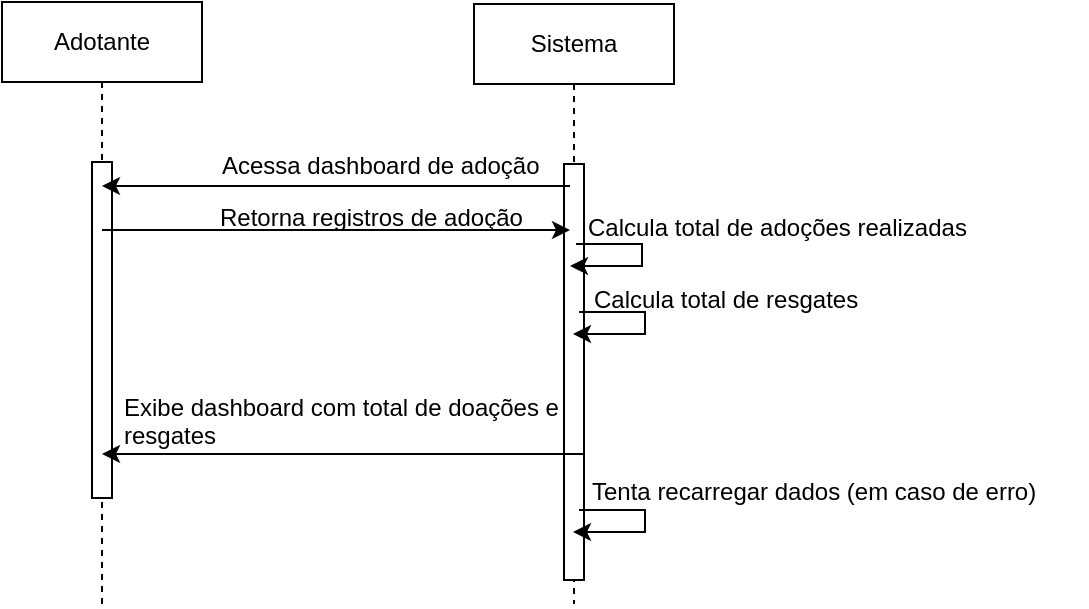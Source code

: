 <mxfile version="24.7.17">
  <diagram name="Page-1" id="2YBvvXClWsGukQMizWep">
    <mxGraphModel dx="1120" dy="460" grid="0" gridSize="10" guides="1" tooltips="1" connect="1" arrows="1" fold="1" page="1" pageScale="1" pageWidth="850" pageHeight="1100" math="0" shadow="0">
      <root>
        <mxCell id="0" />
        <mxCell id="1" parent="0" />
        <mxCell id="5Aw49rlXTX3ka1FW17A9-3" value="Sistema" style="shape=umlLifeline;perimeter=lifelinePerimeter;whiteSpace=wrap;html=1;container=0;dropTarget=0;collapsible=0;recursiveResize=0;outlineConnect=0;portConstraint=eastwest;newEdgeStyle={&quot;edgeStyle&quot;:&quot;elbowEdgeStyle&quot;,&quot;elbow&quot;:&quot;vertical&quot;,&quot;curved&quot;:0,&quot;rounded&quot;:0};" parent="1" vertex="1">
          <mxGeometry x="250" y="40" width="100" height="300" as="geometry" />
        </mxCell>
        <mxCell id="5Aw49rlXTX3ka1FW17A9-4" value="" style="html=1;points=[];perimeter=orthogonalPerimeter;outlineConnect=0;targetShapes=umlLifeline;portConstraint=eastwest;newEdgeStyle={&quot;edgeStyle&quot;:&quot;elbowEdgeStyle&quot;,&quot;elbow&quot;:&quot;vertical&quot;,&quot;curved&quot;:0,&quot;rounded&quot;:0};" parent="5Aw49rlXTX3ka1FW17A9-3" vertex="1">
          <mxGeometry x="45" y="80" width="10" height="208" as="geometry" />
        </mxCell>
        <mxCell id="XyS3htgc_D6Mv0wNhRds-1" value="Adotante" style="shape=umlLifeline;perimeter=lifelinePerimeter;whiteSpace=wrap;html=1;container=0;dropTarget=0;collapsible=0;recursiveResize=0;outlineConnect=0;portConstraint=eastwest;newEdgeStyle={&quot;edgeStyle&quot;:&quot;elbowEdgeStyle&quot;,&quot;elbow&quot;:&quot;vertical&quot;,&quot;curved&quot;:0,&quot;rounded&quot;:0};" parent="1" vertex="1">
          <mxGeometry x="14" y="39" width="100" height="302" as="geometry" />
        </mxCell>
        <mxCell id="XyS3htgc_D6Mv0wNhRds-2" value="" style="html=1;points=[];perimeter=orthogonalPerimeter;outlineConnect=0;targetShapes=umlLifeline;portConstraint=eastwest;newEdgeStyle={&quot;edgeStyle&quot;:&quot;elbowEdgeStyle&quot;,&quot;elbow&quot;:&quot;vertical&quot;,&quot;curved&quot;:0,&quot;rounded&quot;:0};" parent="XyS3htgc_D6Mv0wNhRds-1" vertex="1">
          <mxGeometry x="45" y="80" width="10" height="168" as="geometry" />
        </mxCell>
        <mxCell id="XyS3htgc_D6Mv0wNhRds-5" value="Acessa dashboard de adoção" style="text;whiteSpace=wrap;" parent="1" vertex="1">
          <mxGeometry x="122" y="107" width="176" height="36" as="geometry" />
        </mxCell>
        <mxCell id="XyS3htgc_D6Mv0wNhRds-6" value="" style="endArrow=classic;html=1;rounded=0;exitX=1;exitY=0;exitDx=0;exitDy=0;" parent="1" target="XyS3htgc_D6Mv0wNhRds-1" edge="1">
          <mxGeometry width="50" height="50" relative="1" as="geometry">
            <mxPoint x="298" y="131" as="sourcePoint" />
            <mxPoint x="107.5" y="131" as="targetPoint" />
          </mxGeometry>
        </mxCell>
        <mxCell id="XyS3htgc_D6Mv0wNhRds-7" value="Retorna registros de adoção" style="text;whiteSpace=wrap;" parent="1" vertex="1">
          <mxGeometry x="120.5" y="133" width="179" height="23" as="geometry" />
        </mxCell>
        <mxCell id="XyS3htgc_D6Mv0wNhRds-8" value="" style="endArrow=classic;html=1;rounded=0;" parent="1" edge="1" source="XyS3htgc_D6Mv0wNhRds-1">
          <mxGeometry width="50" height="50" relative="1" as="geometry">
            <mxPoint x="106" y="153" as="sourcePoint" />
            <mxPoint x="298" y="153" as="targetPoint" />
          </mxGeometry>
        </mxCell>
        <mxCell id="XyS3htgc_D6Mv0wNhRds-9" value="Calcula total de adoções realizadas" style="text;whiteSpace=wrap;" parent="1" vertex="1">
          <mxGeometry x="305" y="138" width="217" height="36" as="geometry" />
        </mxCell>
        <mxCell id="XyS3htgc_D6Mv0wNhRds-11" value="" style="endArrow=classic;html=1;rounded=0;" parent="1" edge="1">
          <mxGeometry width="50" height="50" relative="1" as="geometry">
            <mxPoint x="302.5" y="293" as="sourcePoint" />
            <mxPoint x="299.5" y="304" as="targetPoint" />
            <Array as="points">
              <mxPoint x="335.5" y="293" />
              <mxPoint x="335.5" y="304" />
            </Array>
          </mxGeometry>
        </mxCell>
        <mxCell id="XyS3htgc_D6Mv0wNhRds-12" value="" style="endArrow=classic;html=1;rounded=0;" parent="1" edge="1">
          <mxGeometry width="50" height="50" relative="1" as="geometry">
            <mxPoint x="301" y="160" as="sourcePoint" />
            <mxPoint x="298" y="171" as="targetPoint" />
            <Array as="points">
              <mxPoint x="334" y="160" />
              <mxPoint x="334" y="171" />
            </Array>
          </mxGeometry>
        </mxCell>
        <mxCell id="XyS3htgc_D6Mv0wNhRds-13" value="Calcula total de resgates" style="text;whiteSpace=wrap;" parent="1" vertex="1">
          <mxGeometry x="308" y="174" width="160" height="36" as="geometry" />
        </mxCell>
        <mxCell id="XyS3htgc_D6Mv0wNhRds-14" value="" style="endArrow=classic;html=1;rounded=0;" parent="1" edge="1">
          <mxGeometry width="50" height="50" relative="1" as="geometry">
            <mxPoint x="302.5" y="194" as="sourcePoint" />
            <mxPoint x="299.5" y="205" as="targetPoint" />
            <Array as="points">
              <mxPoint x="335.5" y="194" />
              <mxPoint x="335.5" y="205" />
            </Array>
          </mxGeometry>
        </mxCell>
        <mxCell id="XyS3htgc_D6Mv0wNhRds-17" value="Exibe dashboard com total de doações e resgates" style="text;whiteSpace=wrap;" parent="1" vertex="1">
          <mxGeometry x="73" y="228" width="247" height="36" as="geometry" />
        </mxCell>
        <mxCell id="XyS3htgc_D6Mv0wNhRds-18" value="" style="endArrow=classic;html=1;rounded=0;" parent="1" edge="1" target="XyS3htgc_D6Mv0wNhRds-1">
          <mxGeometry width="50" height="50" relative="1" as="geometry">
            <mxPoint x="305" y="265" as="sourcePoint" />
            <mxPoint x="112" y="265" as="targetPoint" />
          </mxGeometry>
        </mxCell>
        <mxCell id="XyS3htgc_D6Mv0wNhRds-19" value="Tenta recarregar dados (em caso de erro)" style="text;whiteSpace=wrap;" parent="1" vertex="1">
          <mxGeometry x="306.5" y="270" width="250" height="36" as="geometry" />
        </mxCell>
      </root>
    </mxGraphModel>
  </diagram>
</mxfile>
